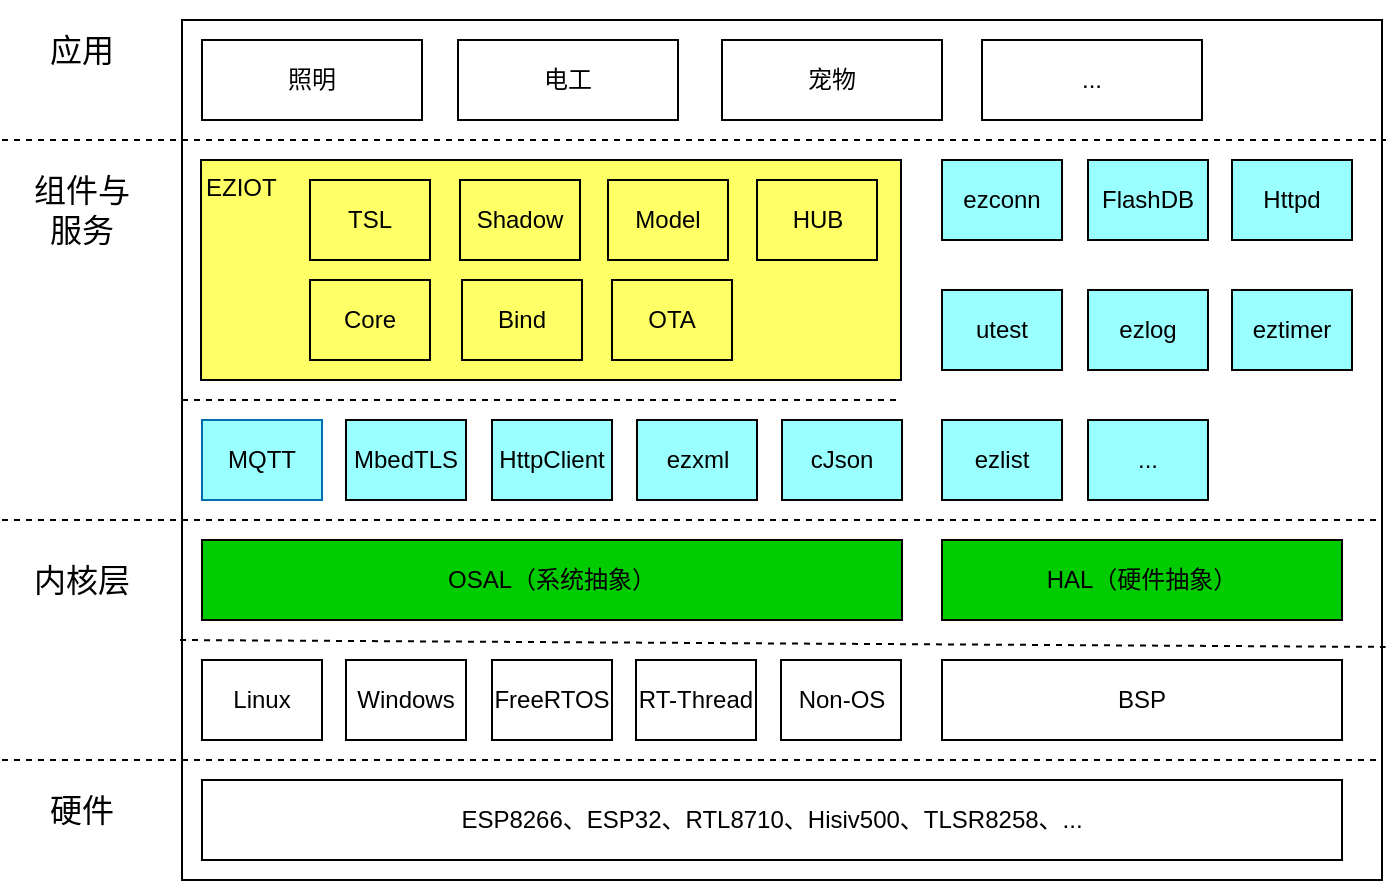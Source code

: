 <mxfile scale="1" border="10">
    <diagram id="4bg2JrYne-3AJTTrWzaQ" name="第 1 页">
        <mxGraphModel dx="588" dy="509" grid="1" gridSize="10" guides="1" tooltips="1" connect="1" arrows="1" fold="1" page="1" pageScale="1" pageWidth="827" pageHeight="1169" background="none" math="0" shadow="0">
            <root>
                <mxCell id="0"/>
                <mxCell id="1" parent="0"/>
                <mxCell id="4K4-XuQABxfUwokbVsoW-21" value="" style="rounded=0;whiteSpace=wrap;html=1;" parent="1" vertex="1">
                    <mxGeometry x="90" y="20" width="600" height="430" as="geometry"/>
                </mxCell>
                <mxCell id="4K4-XuQABxfUwokbVsoW-25" value="" style="endArrow=none;dashed=1;html=1;entryX=1.003;entryY=0.729;entryDx=0;entryDy=0;entryPerimeter=0;" parent="1" target="4K4-XuQABxfUwokbVsoW-21" edge="1">
                    <mxGeometry width="50" height="50" relative="1" as="geometry">
                        <mxPoint x="89" y="330" as="sourcePoint"/>
                        <mxPoint x="680" y="330" as="targetPoint"/>
                    </mxGeometry>
                </mxCell>
                <mxCell id="4K4-XuQABxfUwokbVsoW-27" value="OSAL（系统抽象）" style="rounded=0;whiteSpace=wrap;html=1;fillColor=#00CC00;" parent="1" vertex="1">
                    <mxGeometry x="100" y="280" width="350" height="40" as="geometry"/>
                </mxCell>
                <mxCell id="4K4-XuQABxfUwokbVsoW-28" value="HAL（硬件抽象）" style="rounded=0;whiteSpace=wrap;html=1;fillColor=#00CC00;" parent="1" vertex="1">
                    <mxGeometry x="470" y="280" width="200" height="40" as="geometry"/>
                </mxCell>
                <mxCell id="4K4-XuQABxfUwokbVsoW-29" value="Linux" style="rounded=0;whiteSpace=wrap;html=1;fillColor=none;" parent="1" vertex="1">
                    <mxGeometry x="100" y="340" width="60" height="40" as="geometry"/>
                </mxCell>
                <mxCell id="4K4-XuQABxfUwokbVsoW-31" value="Windows" style="rounded=0;whiteSpace=wrap;html=1;fillColor=none;" parent="1" vertex="1">
                    <mxGeometry x="172" y="340" width="60" height="40" as="geometry"/>
                </mxCell>
                <mxCell id="4K4-XuQABxfUwokbVsoW-32" value="FreeRTOS" style="rounded=0;whiteSpace=wrap;html=1;fillColor=none;" parent="1" vertex="1">
                    <mxGeometry x="245" y="340" width="60" height="40" as="geometry"/>
                </mxCell>
                <mxCell id="4K4-XuQABxfUwokbVsoW-33" value="RT-Thread" style="rounded=0;whiteSpace=wrap;html=1;fillColor=none;" parent="1" vertex="1">
                    <mxGeometry x="317" y="340" width="60" height="40" as="geometry"/>
                </mxCell>
                <mxCell id="4K4-XuQABxfUwokbVsoW-34" value="Non-OS" style="rounded=0;whiteSpace=wrap;html=1;fillColor=none;" parent="1" vertex="1">
                    <mxGeometry x="389.5" y="340" width="60" height="40" as="geometry"/>
                </mxCell>
                <mxCell id="4K4-XuQABxfUwokbVsoW-35" value="BSP" style="rounded=0;whiteSpace=wrap;html=1;fillColor=none;" parent="1" vertex="1">
                    <mxGeometry x="470" y="340" width="200" height="40" as="geometry"/>
                </mxCell>
                <mxCell id="4K4-XuQABxfUwokbVsoW-40" value="ESP8266、ESP32、RTL8710、Hisiv500、TLSR8258、..." style="rounded=0;whiteSpace=wrap;html=1;fillColor=none;" parent="1" vertex="1">
                    <mxGeometry x="100" y="400" width="570" height="40" as="geometry"/>
                </mxCell>
                <mxCell id="4K4-XuQABxfUwokbVsoW-41" value="" style="endArrow=none;dashed=1;html=1;" parent="1" edge="1">
                    <mxGeometry width="50" height="50" relative="1" as="geometry">
                        <mxPoint y="80" as="sourcePoint"/>
                        <mxPoint x="692" y="80" as="targetPoint"/>
                    </mxGeometry>
                </mxCell>
                <mxCell id="4K4-XuQABxfUwokbVsoW-42" value="EZIOT" style="rounded=0;whiteSpace=wrap;html=1;align=left;verticalAlign=top;fillColor=#FFFF66;fontColor=#000000;" parent="1" vertex="1">
                    <mxGeometry x="99.5" y="90" width="350" height="110" as="geometry"/>
                </mxCell>
                <mxCell id="4K4-XuQABxfUwokbVsoW-44" value="" style="endArrow=none;dashed=1;html=1;" parent="1" edge="1">
                    <mxGeometry width="50" height="50" relative="1" as="geometry">
                        <mxPoint x="90" y="210" as="sourcePoint"/>
                        <mxPoint x="450" y="210" as="targetPoint"/>
                    </mxGeometry>
                </mxCell>
                <mxCell id="4K4-XuQABxfUwokbVsoW-51" value="MQTT" style="rounded=0;whiteSpace=wrap;html=1;strokeColor=#006EAF;fillColor=#99FFFF;fontColor=#000000;" parent="1" vertex="1">
                    <mxGeometry x="100" y="220" width="60" height="40" as="geometry"/>
                </mxCell>
                <mxCell id="4K4-XuQABxfUwokbVsoW-52" value="MbedTLS" style="rounded=0;whiteSpace=wrap;html=1;fillColor=#99FFFF;fontColor=#000000;" parent="1" vertex="1">
                    <mxGeometry x="172" y="220" width="60" height="40" as="geometry"/>
                </mxCell>
                <mxCell id="4K4-XuQABxfUwokbVsoW-53" value="cJson" style="rounded=0;whiteSpace=wrap;html=1;fillColor=#99FFFF;fontColor=#000000;" parent="1" vertex="1">
                    <mxGeometry x="390" y="220" width="60" height="40" as="geometry"/>
                </mxCell>
                <mxCell id="4K4-XuQABxfUwokbVsoW-54" value="HttpClient" style="rounded=0;whiteSpace=wrap;html=1;fillColor=#99FFFF;fontColor=#000000;" parent="1" vertex="1">
                    <mxGeometry x="245" y="220" width="60" height="40" as="geometry"/>
                </mxCell>
                <mxCell id="4K4-XuQABxfUwokbVsoW-55" value="ezxml" style="rounded=0;whiteSpace=wrap;html=1;fillColor=#99FFFF;fontColor=#000000;" parent="1" vertex="1">
                    <mxGeometry x="317.5" y="220" width="60" height="40" as="geometry"/>
                </mxCell>
                <mxCell id="4K4-XuQABxfUwokbVsoW-57" value="ezlog" style="rounded=0;whiteSpace=wrap;html=1;fillColor=#99FFFF;fontColor=#000000;" parent="1" vertex="1">
                    <mxGeometry x="543" y="155" width="60" height="40" as="geometry"/>
                </mxCell>
                <mxCell id="4K4-XuQABxfUwokbVsoW-58" value="FlashDB" style="rounded=0;whiteSpace=wrap;html=1;fillColor=#99FFFF;fontColor=#000000;" parent="1" vertex="1">
                    <mxGeometry x="543" y="90" width="60" height="40" as="geometry"/>
                </mxCell>
                <mxCell id="4K4-XuQABxfUwokbVsoW-59" value="..." style="rounded=0;whiteSpace=wrap;html=1;fillColor=#99FFFF;fontColor=#000000;" parent="1" vertex="1">
                    <mxGeometry x="543" y="220" width="60" height="40" as="geometry"/>
                </mxCell>
                <mxCell id="4K4-XuQABxfUwokbVsoW-60" value="eztimer" style="rounded=0;whiteSpace=wrap;html=1;fillColor=#99FFFF;fontColor=#000000;" parent="1" vertex="1">
                    <mxGeometry x="615" y="155" width="60" height="40" as="geometry"/>
                </mxCell>
                <mxCell id="4K4-XuQABxfUwokbVsoW-61" value="ezlist" style="rounded=0;whiteSpace=wrap;html=1;fillColor=#99FFFF;fontColor=#000000;" parent="1" vertex="1">
                    <mxGeometry x="470" y="220" width="60" height="40" as="geometry"/>
                </mxCell>
                <mxCell id="4K4-XuQABxfUwokbVsoW-62" value="TSL" style="rounded=0;whiteSpace=wrap;html=1;fillColor=none;strokeColor=#000000;fontColor=#000000;" parent="1" vertex="1">
                    <mxGeometry x="154" y="100" width="60" height="40" as="geometry"/>
                </mxCell>
                <mxCell id="4K4-XuQABxfUwokbVsoW-63" value="Core" style="rounded=0;whiteSpace=wrap;html=1;fillColor=none;strokeColor=#000000;fontColor=#000000;" parent="1" vertex="1">
                    <mxGeometry x="154" y="150" width="60" height="40" as="geometry"/>
                </mxCell>
                <mxCell id="4K4-XuQABxfUwokbVsoW-65" value="Shadow" style="rounded=0;whiteSpace=wrap;html=1;fillColor=none;strokeColor=#000000;fontColor=#000000;" parent="1" vertex="1">
                    <mxGeometry x="229" y="100" width="60" height="40" as="geometry"/>
                </mxCell>
                <mxCell id="4K4-XuQABxfUwokbVsoW-66" value="OTA" style="rounded=0;whiteSpace=wrap;html=1;fillColor=none;strokeColor=#000000;fontColor=#000000;" parent="1" vertex="1">
                    <mxGeometry x="305" y="150" width="60" height="40" as="geometry"/>
                </mxCell>
                <mxCell id="4K4-XuQABxfUwokbVsoW-67" value="HUB" style="rounded=0;whiteSpace=wrap;html=1;fillColor=none;strokeColor=#000000;fontColor=#000000;" parent="1" vertex="1">
                    <mxGeometry x="377.5" y="100" width="60" height="40" as="geometry"/>
                </mxCell>
                <mxCell id="4K4-XuQABxfUwokbVsoW-68" value="Bind" style="rounded=0;whiteSpace=wrap;html=1;fillColor=none;strokeColor=#000000;fontColor=#000000;" parent="1" vertex="1">
                    <mxGeometry x="230" y="150" width="60" height="40" as="geometry"/>
                </mxCell>
                <mxCell id="4K4-XuQABxfUwokbVsoW-69" value="Model" style="rounded=0;whiteSpace=wrap;html=1;fillColor=none;strokeColor=#000000;fontColor=#000000;" parent="1" vertex="1">
                    <mxGeometry x="303" y="100" width="60" height="40" as="geometry"/>
                </mxCell>
                <mxCell id="4K4-XuQABxfUwokbVsoW-71" value="ezconn" style="rounded=0;whiteSpace=wrap;html=1;fillColor=#99FFFF;fontColor=#000000;" parent="1" vertex="1">
                    <mxGeometry x="470" y="90" width="60" height="40" as="geometry"/>
                </mxCell>
                <mxCell id="4K4-XuQABxfUwokbVsoW-73" value="utest" style="rounded=0;whiteSpace=wrap;html=1;fillColor=#99FFFF;fontColor=#000000;" parent="1" vertex="1">
                    <mxGeometry x="470" y="155" width="60" height="40" as="geometry"/>
                </mxCell>
                <mxCell id="4K4-XuQABxfUwokbVsoW-76" value="" style="endArrow=none;dashed=1;html=1;" parent="1" edge="1">
                    <mxGeometry width="50" height="50" relative="1" as="geometry">
                        <mxPoint y="270" as="sourcePoint"/>
                        <mxPoint x="690" y="270" as="targetPoint"/>
                    </mxGeometry>
                </mxCell>
                <mxCell id="4K4-XuQABxfUwokbVsoW-77" value="" style="endArrow=none;dashed=1;html=1;" parent="1" edge="1">
                    <mxGeometry width="50" height="50" relative="1" as="geometry">
                        <mxPoint y="270" as="sourcePoint"/>
                        <mxPoint x="690" y="270" as="targetPoint"/>
                    </mxGeometry>
                </mxCell>
                <mxCell id="4K4-XuQABxfUwokbVsoW-78" value="" style="endArrow=none;dashed=1;html=1;" parent="1" edge="1">
                    <mxGeometry width="50" height="50" relative="1" as="geometry">
                        <mxPoint y="270" as="sourcePoint"/>
                        <mxPoint x="690" y="270" as="targetPoint"/>
                    </mxGeometry>
                </mxCell>
                <mxCell id="4K4-XuQABxfUwokbVsoW-79" value="" style="endArrow=none;dashed=1;html=1;" parent="1" edge="1">
                    <mxGeometry width="50" height="50" relative="1" as="geometry">
                        <mxPoint y="390" as="sourcePoint"/>
                        <mxPoint x="690" y="390" as="targetPoint"/>
                    </mxGeometry>
                </mxCell>
                <mxCell id="4K4-XuQABxfUwokbVsoW-81" value="" style="endArrow=none;dashed=1;html=1;" parent="1" edge="1">
                    <mxGeometry width="50" height="50" relative="1" as="geometry">
                        <mxPoint y="390" as="sourcePoint"/>
                        <mxPoint x="690" y="390" as="targetPoint"/>
                    </mxGeometry>
                </mxCell>
                <mxCell id="4K4-XuQABxfUwokbVsoW-83" value="照明" style="rounded=0;whiteSpace=wrap;html=1;fillColor=none;" parent="1" vertex="1">
                    <mxGeometry x="100" y="30" width="110" height="40" as="geometry"/>
                </mxCell>
                <mxCell id="4K4-XuQABxfUwokbVsoW-84" value="电工" style="rounded=0;whiteSpace=wrap;html=1;fillColor=none;" parent="1" vertex="1">
                    <mxGeometry x="228" y="30" width="110" height="40" as="geometry"/>
                </mxCell>
                <mxCell id="4K4-XuQABxfUwokbVsoW-85" value="宠物" style="rounded=0;whiteSpace=wrap;html=1;fillColor=none;" parent="1" vertex="1">
                    <mxGeometry x="360" y="30" width="110" height="40" as="geometry"/>
                </mxCell>
                <mxCell id="4K4-XuQABxfUwokbVsoW-86" value="..." style="rounded=0;whiteSpace=wrap;html=1;fillColor=none;" parent="1" vertex="1">
                    <mxGeometry x="490" y="30" width="110" height="40" as="geometry"/>
                </mxCell>
                <mxCell id="4K4-XuQABxfUwokbVsoW-87" value="Httpd" style="rounded=0;whiteSpace=wrap;html=1;fillColor=#99FFFF;fontColor=#000000;" parent="1" vertex="1">
                    <mxGeometry x="615" y="90" width="60" height="40" as="geometry"/>
                </mxCell>
                <mxCell id="4K4-XuQABxfUwokbVsoW-38" value="内核层" style="text;html=1;strokeColor=none;fillColor=none;align=center;verticalAlign=middle;whiteSpace=wrap;rounded=0;fontSize=16;" parent="1" vertex="1">
                    <mxGeometry x="10" y="275" width="60" height="50" as="geometry"/>
                </mxCell>
                <mxCell id="4K4-XuQABxfUwokbVsoW-39" value="硬件" style="text;html=1;strokeColor=none;fillColor=none;align=center;verticalAlign=middle;whiteSpace=wrap;rounded=0;fontSize=16;" parent="1" vertex="1">
                    <mxGeometry x="10" y="390" width="60" height="50" as="geometry"/>
                </mxCell>
                <mxCell id="4K4-XuQABxfUwokbVsoW-43" value="组件与服务" style="text;html=1;strokeColor=none;fillColor=none;align=center;verticalAlign=middle;whiteSpace=wrap;rounded=0;fontSize=16;" parent="1" vertex="1">
                    <mxGeometry x="10" y="90" width="60" height="50" as="geometry"/>
                </mxCell>
                <mxCell id="4K4-XuQABxfUwokbVsoW-82" value="应用" style="text;html=1;strokeColor=none;fillColor=none;align=center;verticalAlign=middle;whiteSpace=wrap;rounded=0;fontSize=16;" parent="1" vertex="1">
                    <mxGeometry x="10" y="10" width="60" height="50" as="geometry"/>
                </mxCell>
            </root>
        </mxGraphModel>
    </diagram>
    <diagram id="PqmPsQND1Eum5r9KeF5B" name="第 2 页">
        <mxGraphModel dx="734" dy="500" grid="1" gridSize="10" guides="1" tooltips="1" connect="1" arrows="1" fold="1" page="1" pageScale="1" pageWidth="827" pageHeight="1169" math="0" shadow="0">
            <root>
                <mxCell id="G2jnxbDU5X0iaocRit3M-0"/>
                <mxCell id="G2jnxbDU5X0iaocRit3M-1" parent="G2jnxbDU5X0iaocRit3M-0"/>
                <mxCell id="6Mkq3jUyFB7D18A2M5RB-0" value="Ez-IoT" style="rounded=0;whiteSpace=wrap;html=1;align=left;verticalAlign=top;" vertex="1" parent="G2jnxbDU5X0iaocRit3M-1">
                    <mxGeometry x="10" y="100" width="240" height="60" as="geometry"/>
                </mxCell>
                <mxCell id="6Mkq3jUyFB7D18A2M5RB-1" value="Abstract Layer" style="rounded=0;whiteSpace=wrap;html=1;align=left;verticalAlign=top;" vertex="1" parent="G2jnxbDU5X0iaocRit3M-1">
                    <mxGeometry x="10" y="280" width="380" height="60" as="geometry"/>
                </mxCell>
                <mxCell id="6Mkq3jUyFB7D18A2M5RB-2" value="Components" style="rounded=0;whiteSpace=wrap;html=1;" vertex="1" parent="G2jnxbDU5X0iaocRit3M-1">
                    <mxGeometry x="10" y="190" width="290" height="60" as="geometry"/>
                </mxCell>
                <mxCell id="6Mkq3jUyFB7D18A2M5RB-3" value="Application" style="rounded=0;whiteSpace=wrap;html=1;align=center;verticalAlign=middle;" vertex="1" parent="G2jnxbDU5X0iaocRit3M-1">
                    <mxGeometry x="10" y="10" width="380" height="60" as="geometry"/>
                </mxCell>
                <mxCell id="6Mkq3jUyFB7D18A2M5RB-4" value="Link" style="rounded=0;whiteSpace=wrap;html=1;align=center;verticalAlign=middle;" vertex="1" parent="G2jnxbDU5X0iaocRit3M-1">
                    <mxGeometry x="117" y="110" width="50" height="40" as="geometry"/>
                </mxCell>
                <mxCell id="6Mkq3jUyFB7D18A2M5RB-5" value="Exts" style="rounded=0;whiteSpace=wrap;html=1;align=center;verticalAlign=middle;" vertex="1" parent="G2jnxbDU5X0iaocRit3M-1">
                    <mxGeometry x="173.5" y="110" width="50" height="40" as="geometry"/>
                </mxCell>
                <mxCell id="6Mkq3jUyFB7D18A2M5RB-6" value="Core" style="rounded=0;whiteSpace=wrap;html=1;align=center;verticalAlign=middle;shadow=1;" vertex="1" parent="G2jnxbDU5X0iaocRit3M-1">
                    <mxGeometry x="60" y="110" width="50" height="40" as="geometry"/>
                </mxCell>
                <mxCell id="6Mkq3jUyFB7D18A2M5RB-7" value="OSAL" style="rounded=0;whiteSpace=wrap;html=1;align=center;verticalAlign=middle;" vertex="1" parent="G2jnxbDU5X0iaocRit3M-1">
                    <mxGeometry x="110" y="290" width="110" height="40" as="geometry"/>
                </mxCell>
                <mxCell id="6Mkq3jUyFB7D18A2M5RB-8" value="HAL" style="rounded=0;whiteSpace=wrap;html=1;align=center;verticalAlign=middle;" vertex="1" parent="G2jnxbDU5X0iaocRit3M-1">
                    <mxGeometry x="250" y="290" width="110" height="40" as="geometry"/>
                </mxCell>
                <mxCell id="6Mkq3jUyFB7D18A2M5RB-9" value="Linux" style="rounded=0;whiteSpace=wrap;html=1;align=center;verticalAlign=middle;" vertex="1" parent="G2jnxbDU5X0iaocRit3M-1">
                    <mxGeometry x="10" y="360" width="60" height="60" as="geometry"/>
                </mxCell>
                <mxCell id="6Mkq3jUyFB7D18A2M5RB-10" value="Windows" style="rounded=0;whiteSpace=wrap;html=1;align=center;verticalAlign=middle;" vertex="1" parent="G2jnxbDU5X0iaocRit3M-1">
                    <mxGeometry x="90" y="360" width="60" height="60" as="geometry"/>
                </mxCell>
                <mxCell id="6Mkq3jUyFB7D18A2M5RB-11" value="RTOS" style="rounded=0;whiteSpace=wrap;html=1;align=center;verticalAlign=middle;" vertex="1" parent="G2jnxbDU5X0iaocRit3M-1">
                    <mxGeometry x="170" y="360" width="60" height="60" as="geometry"/>
                </mxCell>
                <mxCell id="6Mkq3jUyFB7D18A2M5RB-12" value="RT-Thread" style="rounded=0;whiteSpace=wrap;html=1;align=center;verticalAlign=middle;" vertex="1" parent="G2jnxbDU5X0iaocRit3M-1">
                    <mxGeometry x="250" y="360" width="60" height="60" as="geometry"/>
                </mxCell>
                <mxCell id="6Mkq3jUyFB7D18A2M5RB-13" value="Non-OS" style="rounded=0;whiteSpace=wrap;html=1;align=center;verticalAlign=middle;" vertex="1" parent="G2jnxbDU5X0iaocRit3M-1">
                    <mxGeometry x="330" y="360" width="60" height="60" as="geometry"/>
                </mxCell>
                <mxCell id="6Mkq3jUyFB7D18A2M5RB-14" value="" style="shape=flexArrow;endArrow=classic;startArrow=classic;html=1;width=7;endSize=4.94;" edge="1" parent="G2jnxbDU5X0iaocRit3M-1">
                    <mxGeometry width="100" height="100" relative="1" as="geometry">
                        <mxPoint x="280" y="190" as="sourcePoint"/>
                        <mxPoint x="279.5" y="70" as="targetPoint"/>
                    </mxGeometry>
                </mxCell>
                <mxCell id="6Mkq3jUyFB7D18A2M5RB-15" value="" style="shape=flexArrow;endArrow=classic;startArrow=classic;html=1;width=7;endSize=4.94;exitX=0.922;exitY=-0.044;exitDx=0;exitDy=0;exitPerimeter=0;" edge="1" parent="G2jnxbDU5X0iaocRit3M-1" source="6Mkq3jUyFB7D18A2M5RB-1">
                    <mxGeometry width="100" height="100" relative="1" as="geometry">
                        <mxPoint x="359.5" y="190" as="sourcePoint"/>
                        <mxPoint x="359" y="70" as="targetPoint"/>
                    </mxGeometry>
                </mxCell>
            </root>
        </mxGraphModel>
    </diagram>
</mxfile>